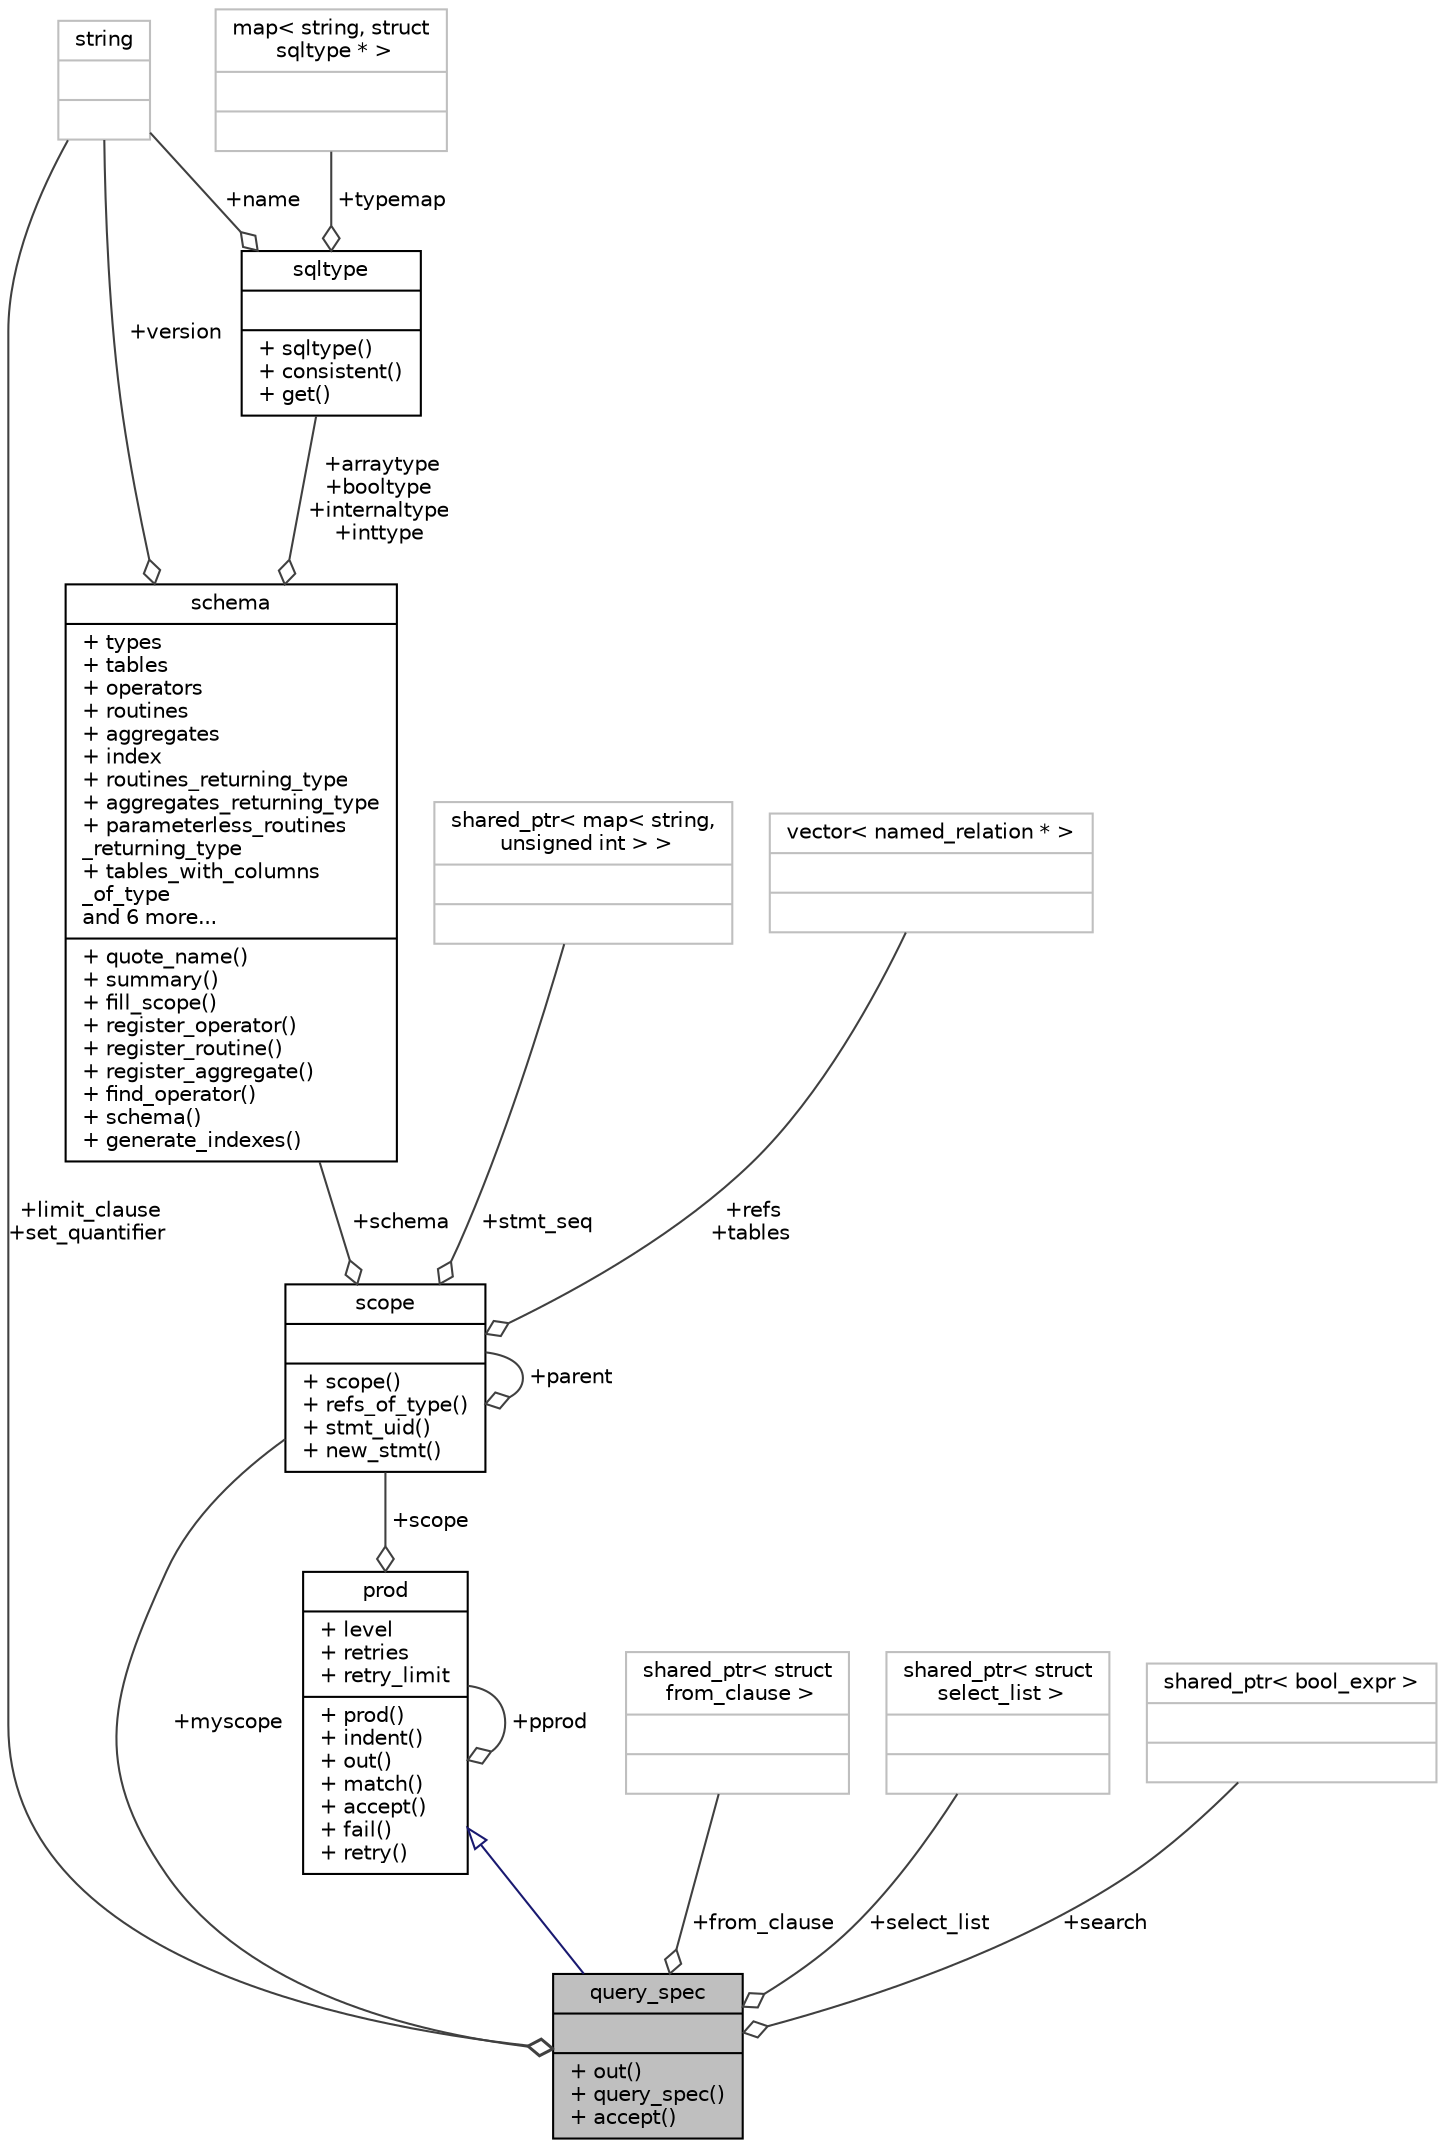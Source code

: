 digraph "query_spec"
{
 // LATEX_PDF_SIZE
  edge [fontname="Helvetica",fontsize="10",labelfontname="Helvetica",labelfontsize="10"];
  node [fontname="Helvetica",fontsize="10",shape=record];
  Node1 [label="{query_spec\n||+ out()\l+ query_spec()\l+ accept()\l}",height=0.2,width=0.4,color="black", fillcolor="grey75", style="filled", fontcolor="black",tooltip=" "];
  Node2 -> Node1 [dir="back",color="midnightblue",fontsize="10",style="solid",arrowtail="onormal",fontname="Helvetica"];
  Node2 [label="{prod\n|+ level\l+ retries\l+ retry_limit\l|+ prod()\l+ indent()\l+ out()\l+ match()\l+ accept()\l+ fail()\l+ retry()\l}",height=0.2,width=0.4,color="black", fillcolor="white", style="filled",URL="$structprod.html",tooltip="Base class for AST nodes."];
  Node2 -> Node2 [color="grey25",fontsize="10",style="solid",label=" +pprod" ,arrowhead="odiamond",fontname="Helvetica"];
  Node3 -> Node2 [color="grey25",fontsize="10",style="solid",label=" +scope" ,arrowhead="odiamond",fontname="Helvetica"];
  Node3 [label="{scope\n||+ scope()\l+ refs_of_type()\l+ stmt_uid()\l+ new_stmt()\l}",height=0.2,width=0.4,color="black", fillcolor="white", style="filled",URL="$structscope.html",tooltip=" "];
  Node4 -> Node3 [color="grey25",fontsize="10",style="solid",label=" +schema" ,arrowhead="odiamond",fontname="Helvetica"];
  Node4 [label="{schema\n|+ types\l+ tables\l+ operators\l+ routines\l+ aggregates\l+ index\l+ routines_returning_type\l+ aggregates_returning_type\l+ parameterless_routines\l_returning_type\l+ tables_with_columns\l_of_type\land 6 more...\l|+ quote_name()\l+ summary()\l+ fill_scope()\l+ register_operator()\l+ register_routine()\l+ register_aggregate()\l+ find_operator()\l+ schema()\l+ generate_indexes()\l}",height=0.2,width=0.4,color="black", fillcolor="white", style="filled",URL="$structschema.html",tooltip=" "];
  Node5 -> Node4 [color="grey25",fontsize="10",style="solid",label=" +version" ,arrowhead="odiamond",fontname="Helvetica"];
  Node5 [label="{string\n||}",height=0.2,width=0.4,color="grey75", fillcolor="white", style="filled",tooltip=" "];
  Node6 -> Node4 [color="grey25",fontsize="10",style="solid",label=" +arraytype\n+booltype\n+internaltype\n+inttype" ,arrowhead="odiamond",fontname="Helvetica"];
  Node6 [label="{sqltype\n||+ sqltype()\l+ consistent()\l+ get()\l}",height=0.2,width=0.4,color="black", fillcolor="white", style="filled",URL="$structsqltype.html",tooltip=" "];
  Node7 -> Node6 [color="grey25",fontsize="10",style="solid",label=" +typemap" ,arrowhead="odiamond",fontname="Helvetica"];
  Node7 [label="{map\< string, struct\l sqltype * \>\n||}",height=0.2,width=0.4,color="grey75", fillcolor="white", style="filled",tooltip=" "];
  Node5 -> Node6 [color="grey25",fontsize="10",style="solid",label=" +name" ,arrowhead="odiamond",fontname="Helvetica"];
  Node8 -> Node3 [color="grey25",fontsize="10",style="solid",label=" +stmt_seq" ,arrowhead="odiamond",fontname="Helvetica"];
  Node8 [label="{shared_ptr\< map\< string,\l unsigned int \> \>\n||}",height=0.2,width=0.4,color="grey75", fillcolor="white", style="filled",tooltip=" "];
  Node9 -> Node3 [color="grey25",fontsize="10",style="solid",label=" +refs\n+tables" ,arrowhead="odiamond",fontname="Helvetica"];
  Node9 [label="{vector\< named_relation * \>\n||}",height=0.2,width=0.4,color="grey75", fillcolor="white", style="filled",tooltip=" "];
  Node3 -> Node3 [color="grey25",fontsize="10",style="solid",label=" +parent" ,arrowhead="odiamond",fontname="Helvetica"];
  Node10 -> Node1 [color="grey25",fontsize="10",style="solid",label=" +from_clause" ,arrowhead="odiamond",fontname="Helvetica"];
  Node10 [label="{shared_ptr\< struct\l from_clause \>\n||}",height=0.2,width=0.4,color="grey75", fillcolor="white", style="filled",tooltip=" "];
  Node11 -> Node1 [color="grey25",fontsize="10",style="solid",label=" +select_list" ,arrowhead="odiamond",fontname="Helvetica"];
  Node11 [label="{shared_ptr\< struct\l select_list \>\n||}",height=0.2,width=0.4,color="grey75", fillcolor="white", style="filled",tooltip=" "];
  Node5 -> Node1 [color="grey25",fontsize="10",style="solid",label=" +limit_clause\n+set_quantifier" ,arrowhead="odiamond",fontname="Helvetica"];
  Node12 -> Node1 [color="grey25",fontsize="10",style="solid",label=" +search" ,arrowhead="odiamond",fontname="Helvetica"];
  Node12 [label="{shared_ptr\< bool_expr \>\n||}",height=0.2,width=0.4,color="grey75", fillcolor="white", style="filled",tooltip=" "];
  Node3 -> Node1 [color="grey25",fontsize="10",style="solid",label=" +myscope" ,arrowhead="odiamond",fontname="Helvetica"];
}
